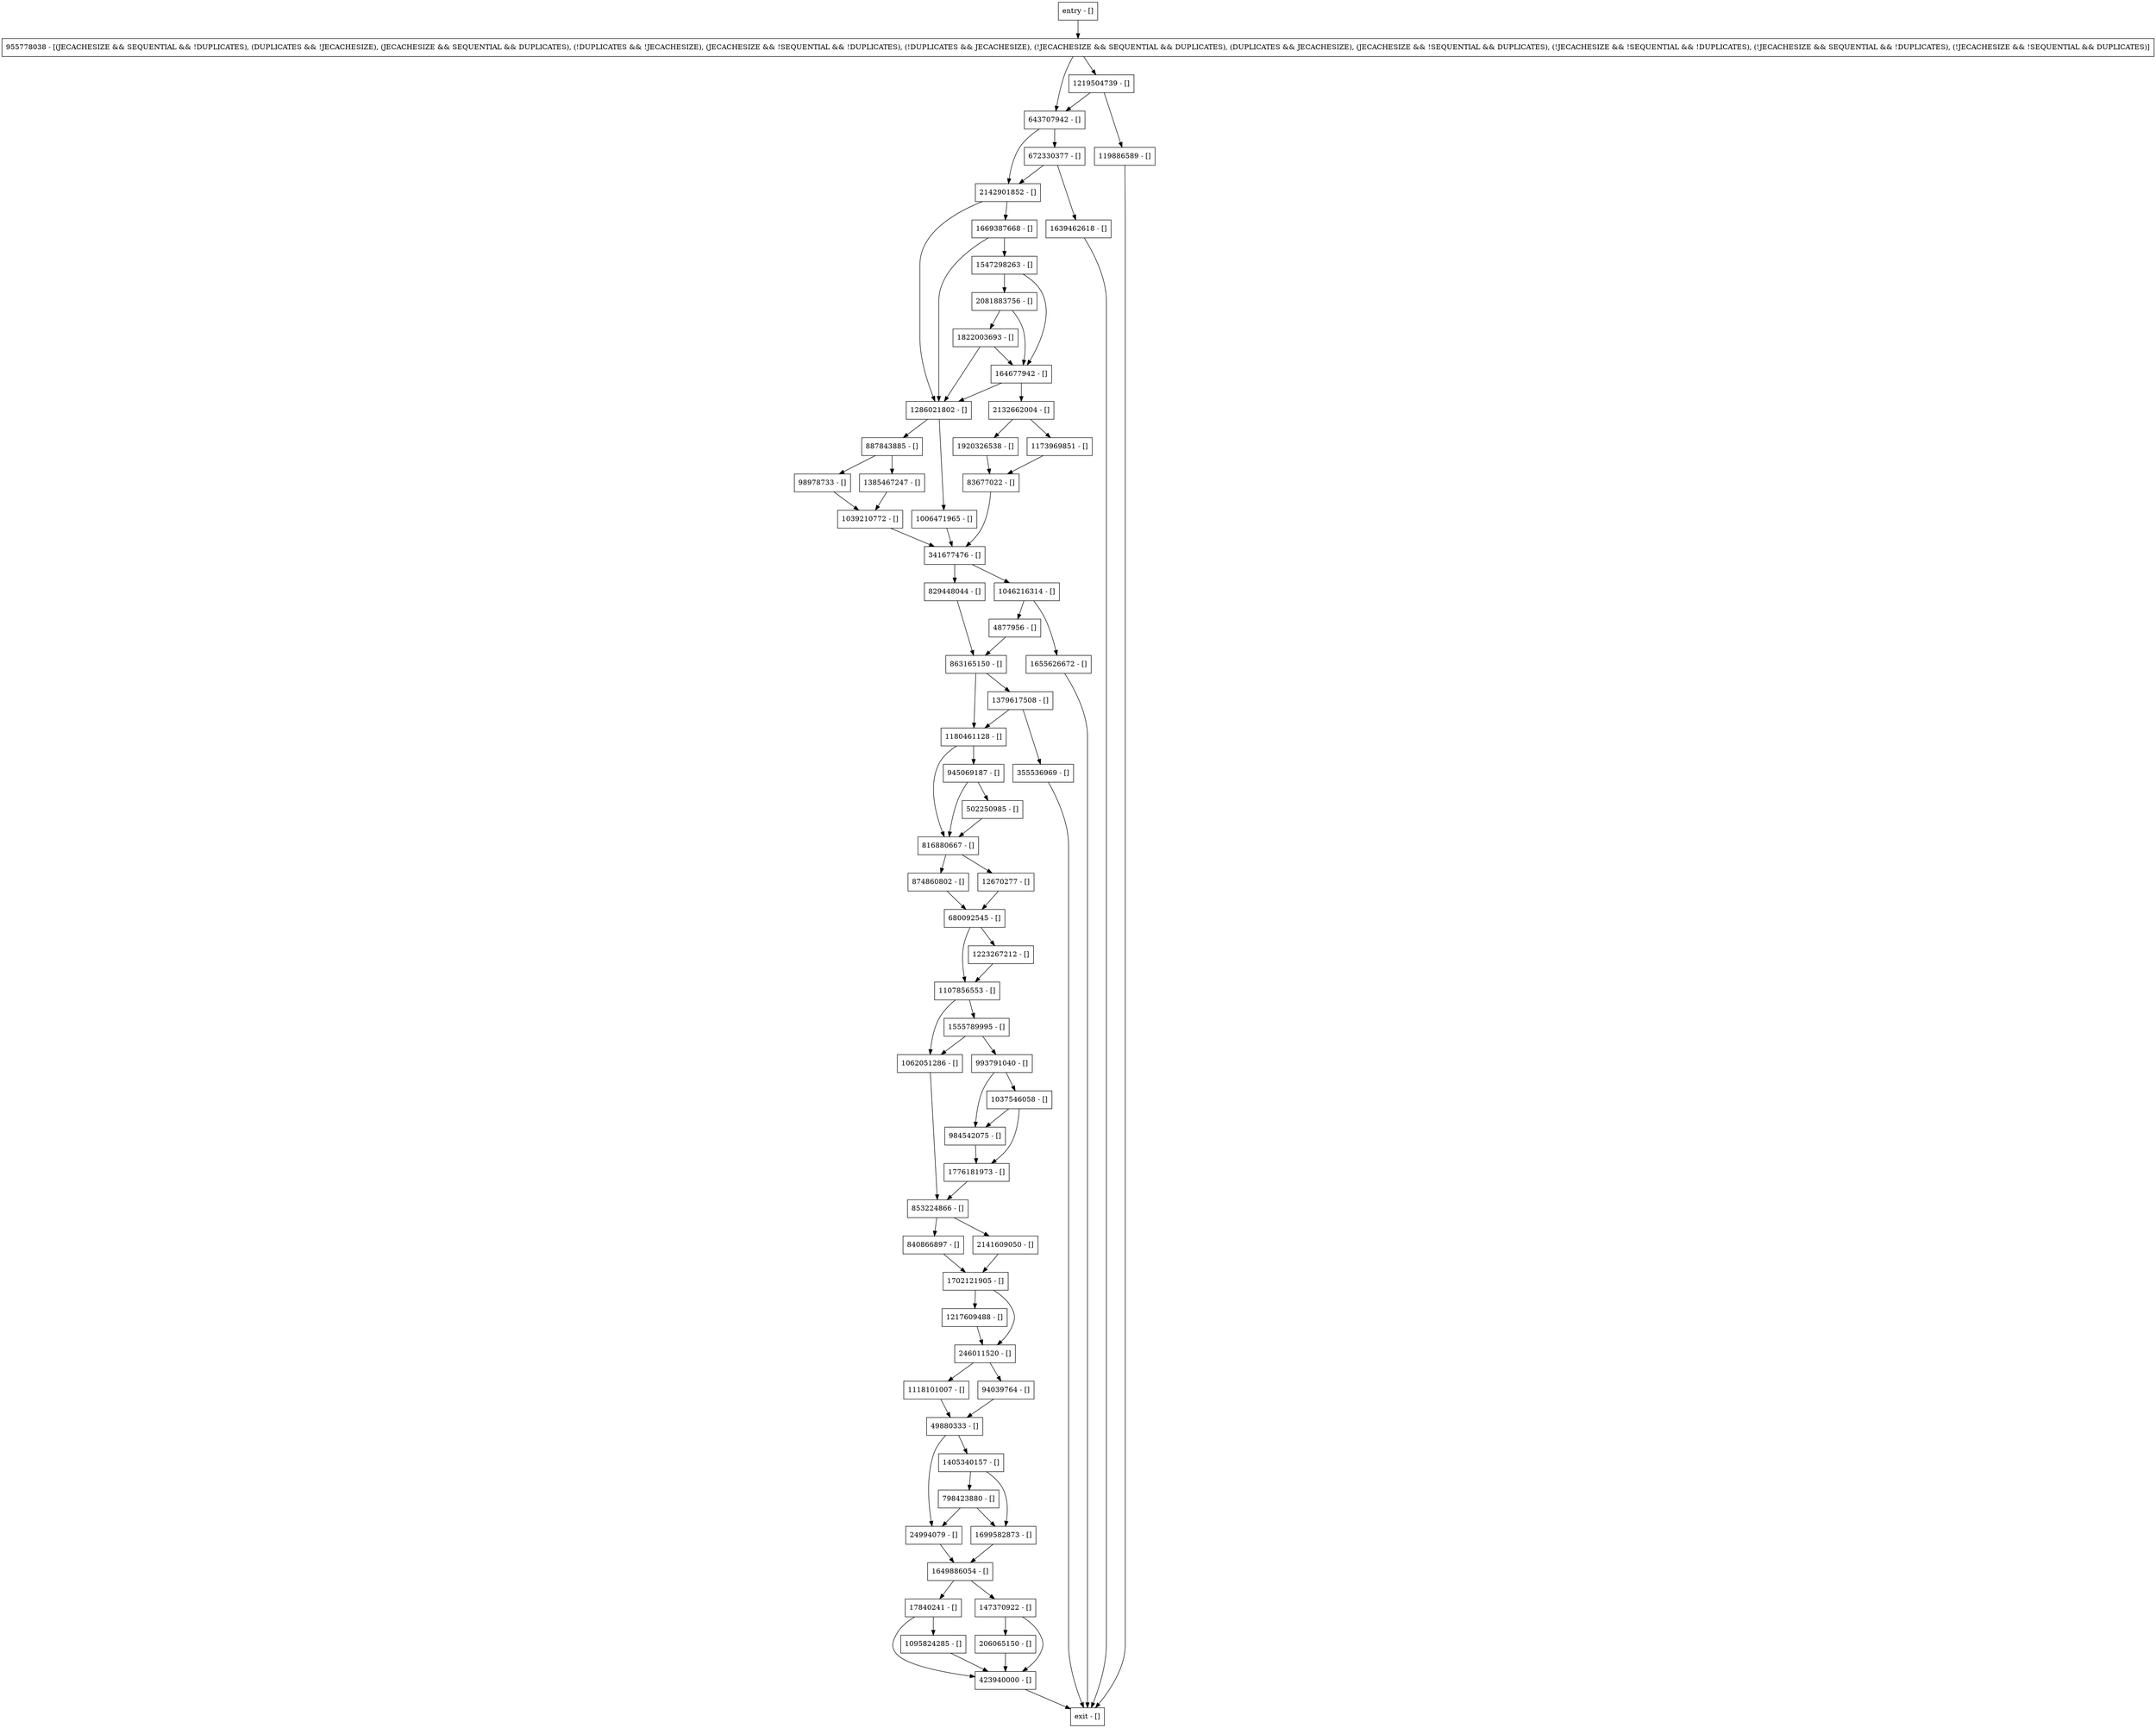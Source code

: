 digraph updateRecordInternal {
node [shape=record];
94039764 [label="94039764 - []"];
1006471965 [label="1006471965 - []"];
1223267212 [label="1223267212 - []"];
1699582873 [label="1699582873 - []"];
2141609050 [label="2141609050 - []"];
643707942 [label="643707942 - []"];
1776181973 [label="1776181973 - []"];
840866897 [label="840866897 - []"];
147370922 [label="147370922 - []"];
1639462618 [label="1639462618 - []"];
1702121905 [label="1702121905 - []"];
1385467247 [label="1385467247 - []"];
863165150 [label="863165150 - []"];
955778038 [label="955778038 - [(JECACHESIZE && SEQUENTIAL && !DUPLICATES), (DUPLICATES && !JECACHESIZE), (JECACHESIZE && SEQUENTIAL && DUPLICATES), (!DUPLICATES && !JECACHESIZE), (JECACHESIZE && !SEQUENTIAL && !DUPLICATES), (!DUPLICATES && JECACHESIZE), (!JECACHESIZE && SEQUENTIAL && DUPLICATES), (DUPLICATES && JECACHESIZE), (JECACHESIZE && !SEQUENTIAL && DUPLICATES), (!JECACHESIZE && !SEQUENTIAL && !DUPLICATES), (!JECACHESIZE && SEQUENTIAL && !DUPLICATES), (!JECACHESIZE && !SEQUENTIAL && DUPLICATES)]"];
1669387668 [label="1669387668 - []"];
1547298263 [label="1547298263 - []"];
2132662004 [label="2132662004 - []"];
341677476 [label="341677476 - []"];
887843885 [label="887843885 - []"];
423940000 [label="423940000 - []"];
1095824285 [label="1095824285 - []"];
1173969851 [label="1173969851 - []"];
entry [label="entry - []"];
exit [label="exit - []"];
17840241 [label="17840241 - []"];
164677942 [label="164677942 - []"];
83677022 [label="83677022 - []"];
945069187 [label="945069187 - []"];
816880667 [label="816880667 - []"];
1822003693 [label="1822003693 - []"];
1217609488 [label="1217609488 - []"];
2081883756 [label="2081883756 - []"];
4877956 [label="4877956 - []"];
993791040 [label="993791040 - []"];
680092545 [label="680092545 - []"];
853224866 [label="853224866 - []"];
246011520 [label="246011520 - []"];
1046216314 [label="1046216314 - []"];
12670277 [label="12670277 - []"];
49880333 [label="49880333 - []"];
206065150 [label="206065150 - []"];
984542075 [label="984542075 - []"];
1655626672 [label="1655626672 - []"];
829448044 [label="829448044 - []"];
672330377 [label="672330377 - []"];
1180461128 [label="1180461128 - []"];
1037546058 [label="1037546058 - []"];
1379617508 [label="1379617508 - []"];
874860802 [label="874860802 - []"];
119886589 [label="119886589 - []"];
1107856553 [label="1107856553 - []"];
1555789995 [label="1555789995 - []"];
502250985 [label="502250985 - []"];
1286021802 [label="1286021802 - []"];
355536969 [label="355536969 - []"];
1039210772 [label="1039210772 - []"];
98978733 [label="98978733 - []"];
798423880 [label="798423880 - []"];
1062051286 [label="1062051286 - []"];
1219504739 [label="1219504739 - []"];
1920326538 [label="1920326538 - []"];
1118101007 [label="1118101007 - []"];
2142901852 [label="2142901852 - []"];
1405340157 [label="1405340157 - []"];
24994079 [label="24994079 - []"];
1649886054 [label="1649886054 - []"];
entry;
exit;
94039764 -> 49880333;
1006471965 -> 341677476;
1223267212 -> 1107856553;
1699582873 -> 1649886054;
2141609050 -> 1702121905;
643707942 -> 672330377;
643707942 -> 2142901852;
1776181973 -> 853224866;
840866897 -> 1702121905;
147370922 -> 206065150;
147370922 -> 423940000;
1639462618 -> exit;
1702121905 -> 246011520;
1702121905 -> 1217609488;
1385467247 -> 1039210772;
863165150 -> 1180461128;
863165150 -> 1379617508;
955778038 -> 1219504739;
955778038 -> 643707942;
1669387668 -> 1286021802;
1669387668 -> 1547298263;
1547298263 -> 2081883756;
1547298263 -> 164677942;
2132662004 -> 1173969851;
2132662004 -> 1920326538;
341677476 -> 829448044;
341677476 -> 1046216314;
887843885 -> 1385467247;
887843885 -> 98978733;
423940000 -> exit;
1095824285 -> 423940000;
1173969851 -> 83677022;
entry -> 955778038;
17840241 -> 423940000;
17840241 -> 1095824285;
164677942 -> 1286021802;
164677942 -> 2132662004;
83677022 -> 341677476;
945069187 -> 816880667;
945069187 -> 502250985;
816880667 -> 12670277;
816880667 -> 874860802;
1822003693 -> 164677942;
1822003693 -> 1286021802;
1217609488 -> 246011520;
2081883756 -> 164677942;
2081883756 -> 1822003693;
4877956 -> 863165150;
993791040 -> 1037546058;
993791040 -> 984542075;
680092545 -> 1223267212;
680092545 -> 1107856553;
853224866 -> 840866897;
853224866 -> 2141609050;
246011520 -> 94039764;
246011520 -> 1118101007;
1046216314 -> 4877956;
1046216314 -> 1655626672;
12670277 -> 680092545;
49880333 -> 1405340157;
49880333 -> 24994079;
206065150 -> 423940000;
984542075 -> 1776181973;
1655626672 -> exit;
829448044 -> 863165150;
672330377 -> 1639462618;
672330377 -> 2142901852;
1180461128 -> 945069187;
1180461128 -> 816880667;
1037546058 -> 984542075;
1037546058 -> 1776181973;
1379617508 -> 1180461128;
1379617508 -> 355536969;
874860802 -> 680092545;
119886589 -> exit;
1107856553 -> 1062051286;
1107856553 -> 1555789995;
1555789995 -> 993791040;
1555789995 -> 1062051286;
502250985 -> 816880667;
1286021802 -> 887843885;
1286021802 -> 1006471965;
355536969 -> exit;
1039210772 -> 341677476;
98978733 -> 1039210772;
798423880 -> 1699582873;
798423880 -> 24994079;
1062051286 -> 853224866;
1219504739 -> 119886589;
1219504739 -> 643707942;
1920326538 -> 83677022;
1118101007 -> 49880333;
2142901852 -> 1286021802;
2142901852 -> 1669387668;
1405340157 -> 798423880;
1405340157 -> 1699582873;
24994079 -> 1649886054;
1649886054 -> 147370922;
1649886054 -> 17840241;
}

